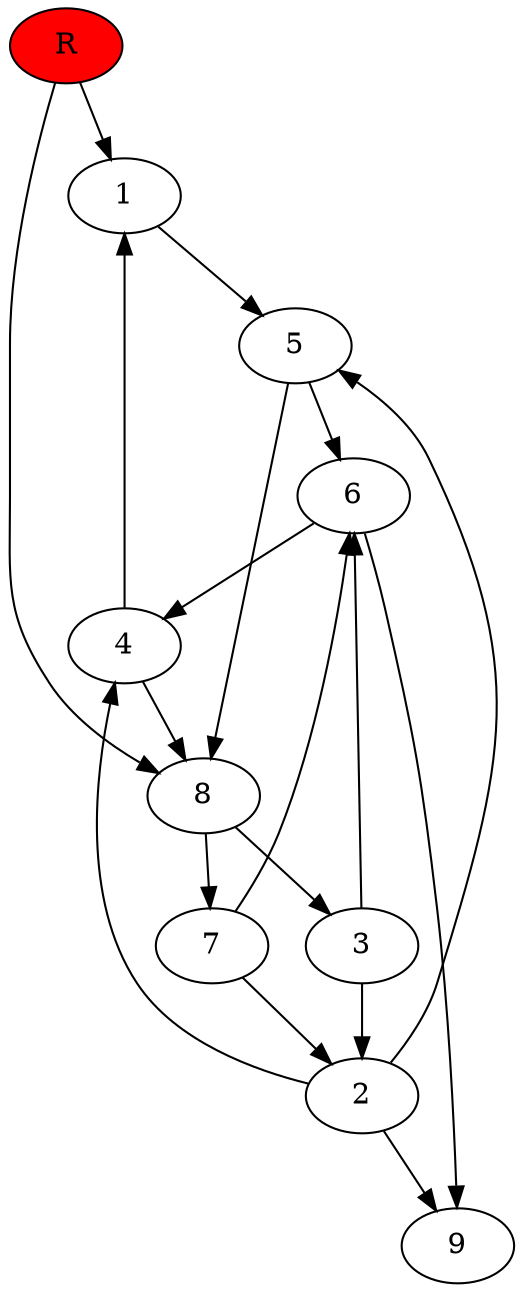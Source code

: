 digraph prb29365 {
	1
	2
	3
	4
	5
	6
	7
	8
	R [fillcolor="#ff0000" style=filled]
	1 -> 5
	2 -> 4
	2 -> 5
	2 -> 9
	3 -> 2
	3 -> 6
	4 -> 1
	4 -> 8
	5 -> 6
	5 -> 8
	6 -> 4
	6 -> 9
	7 -> 2
	7 -> 6
	8 -> 3
	8 -> 7
	R -> 1
	R -> 8
}
